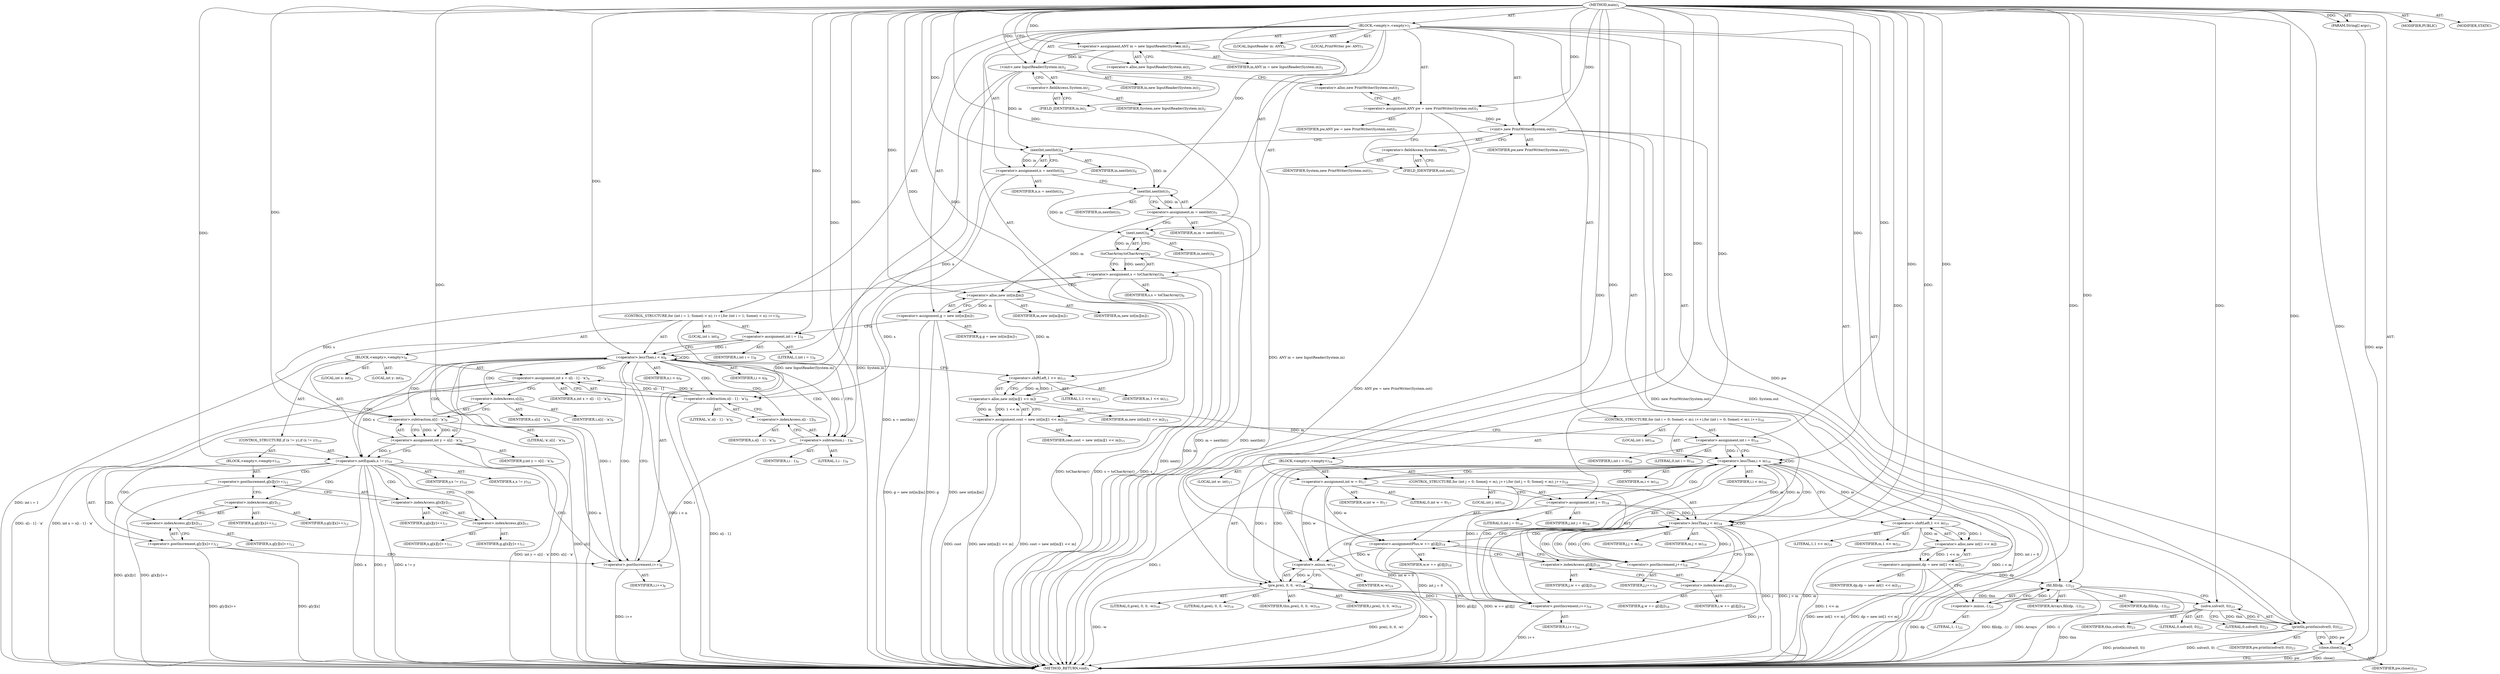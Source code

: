 digraph "main" {  
"21" [label = <(METHOD,main)<SUB>1</SUB>> ]
"22" [label = <(PARAM,String[] args)<SUB>1</SUB>> ]
"23" [label = <(BLOCK,&lt;empty&gt;,&lt;empty&gt;)<SUB>1</SUB>> ]
"4" [label = <(LOCAL,InputReader in: ANY)<SUB>2</SUB>> ]
"24" [label = <(&lt;operator&gt;.assignment,ANY in = new InputReader(System.in))<SUB>2</SUB>> ]
"25" [label = <(IDENTIFIER,in,ANY in = new InputReader(System.in))<SUB>2</SUB>> ]
"26" [label = <(&lt;operator&gt;.alloc,new InputReader(System.in))<SUB>2</SUB>> ]
"27" [label = <(&lt;init&gt;,new InputReader(System.in))<SUB>2</SUB>> ]
"3" [label = <(IDENTIFIER,in,new InputReader(System.in))<SUB>2</SUB>> ]
"28" [label = <(&lt;operator&gt;.fieldAccess,System.in)<SUB>2</SUB>> ]
"29" [label = <(IDENTIFIER,System,new InputReader(System.in))<SUB>2</SUB>> ]
"30" [label = <(FIELD_IDENTIFIER,in,in)<SUB>2</SUB>> ]
"6" [label = <(LOCAL,PrintWriter pw: ANY)<SUB>3</SUB>> ]
"31" [label = <(&lt;operator&gt;.assignment,ANY pw = new PrintWriter(System.out))<SUB>3</SUB>> ]
"32" [label = <(IDENTIFIER,pw,ANY pw = new PrintWriter(System.out))<SUB>3</SUB>> ]
"33" [label = <(&lt;operator&gt;.alloc,new PrintWriter(System.out))<SUB>3</SUB>> ]
"34" [label = <(&lt;init&gt;,new PrintWriter(System.out))<SUB>3</SUB>> ]
"5" [label = <(IDENTIFIER,pw,new PrintWriter(System.out))<SUB>3</SUB>> ]
"35" [label = <(&lt;operator&gt;.fieldAccess,System.out)<SUB>3</SUB>> ]
"36" [label = <(IDENTIFIER,System,new PrintWriter(System.out))<SUB>3</SUB>> ]
"37" [label = <(FIELD_IDENTIFIER,out,out)<SUB>3</SUB>> ]
"38" [label = <(&lt;operator&gt;.assignment,n = nextInt())<SUB>4</SUB>> ]
"39" [label = <(IDENTIFIER,n,n = nextInt())<SUB>4</SUB>> ]
"40" [label = <(nextInt,nextInt())<SUB>4</SUB>> ]
"41" [label = <(IDENTIFIER,in,nextInt())<SUB>4</SUB>> ]
"42" [label = <(&lt;operator&gt;.assignment,m = nextInt())<SUB>5</SUB>> ]
"43" [label = <(IDENTIFIER,m,m = nextInt())<SUB>5</SUB>> ]
"44" [label = <(nextInt,nextInt())<SUB>5</SUB>> ]
"45" [label = <(IDENTIFIER,in,nextInt())<SUB>5</SUB>> ]
"46" [label = <(&lt;operator&gt;.assignment,s = toCharArray())<SUB>6</SUB>> ]
"47" [label = <(IDENTIFIER,s,s = toCharArray())<SUB>6</SUB>> ]
"48" [label = <(toCharArray,toCharArray())<SUB>6</SUB>> ]
"49" [label = <(next,next())<SUB>6</SUB>> ]
"50" [label = <(IDENTIFIER,in,next())<SUB>6</SUB>> ]
"51" [label = <(&lt;operator&gt;.assignment,g = new int[m][m])<SUB>7</SUB>> ]
"52" [label = <(IDENTIFIER,g,g = new int[m][m])<SUB>7</SUB>> ]
"53" [label = <(&lt;operator&gt;.alloc,new int[m][m])> ]
"54" [label = <(IDENTIFIER,m,new int[m][m])<SUB>7</SUB>> ]
"55" [label = <(IDENTIFIER,m,new int[m][m])<SUB>7</SUB>> ]
"56" [label = <(CONTROL_STRUCTURE,for (int i = 1; Some(i &lt; n); i++),for (int i = 1; Some(i &lt; n); i++))<SUB>8</SUB>> ]
"57" [label = <(LOCAL,int i: int)<SUB>8</SUB>> ]
"58" [label = <(&lt;operator&gt;.assignment,int i = 1)<SUB>8</SUB>> ]
"59" [label = <(IDENTIFIER,i,int i = 1)<SUB>8</SUB>> ]
"60" [label = <(LITERAL,1,int i = 1)<SUB>8</SUB>> ]
"61" [label = <(&lt;operator&gt;.lessThan,i &lt; n)<SUB>8</SUB>> ]
"62" [label = <(IDENTIFIER,i,i &lt; n)<SUB>8</SUB>> ]
"63" [label = <(IDENTIFIER,n,i &lt; n)<SUB>8</SUB>> ]
"64" [label = <(&lt;operator&gt;.postIncrement,i++)<SUB>8</SUB>> ]
"65" [label = <(IDENTIFIER,i,i++)<SUB>8</SUB>> ]
"66" [label = <(BLOCK,&lt;empty&gt;,&lt;empty&gt;)<SUB>8</SUB>> ]
"67" [label = <(LOCAL,int x: int)<SUB>9</SUB>> ]
"68" [label = <(LOCAL,int y: int)<SUB>9</SUB>> ]
"69" [label = <(&lt;operator&gt;.assignment,int x = s[i - 1] - 'a')<SUB>9</SUB>> ]
"70" [label = <(IDENTIFIER,x,int x = s[i - 1] - 'a')<SUB>9</SUB>> ]
"71" [label = <(&lt;operator&gt;.subtraction,s[i - 1] - 'a')<SUB>9</SUB>> ]
"72" [label = <(&lt;operator&gt;.indexAccess,s[i - 1])<SUB>9</SUB>> ]
"73" [label = <(IDENTIFIER,s,s[i - 1] - 'a')<SUB>9</SUB>> ]
"74" [label = <(&lt;operator&gt;.subtraction,i - 1)<SUB>9</SUB>> ]
"75" [label = <(IDENTIFIER,i,i - 1)<SUB>9</SUB>> ]
"76" [label = <(LITERAL,1,i - 1)<SUB>9</SUB>> ]
"77" [label = <(LITERAL,'a',s[i - 1] - 'a')<SUB>9</SUB>> ]
"78" [label = <(&lt;operator&gt;.assignment,int y = s[i] - 'a')<SUB>9</SUB>> ]
"79" [label = <(IDENTIFIER,y,int y = s[i] - 'a')<SUB>9</SUB>> ]
"80" [label = <(&lt;operator&gt;.subtraction,s[i] - 'a')<SUB>9</SUB>> ]
"81" [label = <(&lt;operator&gt;.indexAccess,s[i])<SUB>9</SUB>> ]
"82" [label = <(IDENTIFIER,s,s[i] - 'a')<SUB>9</SUB>> ]
"83" [label = <(IDENTIFIER,i,s[i] - 'a')<SUB>9</SUB>> ]
"84" [label = <(LITERAL,'a',s[i] - 'a')<SUB>9</SUB>> ]
"85" [label = <(CONTROL_STRUCTURE,if (x != y),if (x != y))<SUB>10</SUB>> ]
"86" [label = <(&lt;operator&gt;.notEquals,x != y)<SUB>10</SUB>> ]
"87" [label = <(IDENTIFIER,x,x != y)<SUB>10</SUB>> ]
"88" [label = <(IDENTIFIER,y,x != y)<SUB>10</SUB>> ]
"89" [label = <(BLOCK,&lt;empty&gt;,&lt;empty&gt;)<SUB>10</SUB>> ]
"90" [label = <(&lt;operator&gt;.postIncrement,g[x][y]++)<SUB>11</SUB>> ]
"91" [label = <(&lt;operator&gt;.indexAccess,g[x][y])<SUB>11</SUB>> ]
"92" [label = <(&lt;operator&gt;.indexAccess,g[x])<SUB>11</SUB>> ]
"93" [label = <(IDENTIFIER,g,g[x][y]++)<SUB>11</SUB>> ]
"94" [label = <(IDENTIFIER,x,g[x][y]++)<SUB>11</SUB>> ]
"95" [label = <(IDENTIFIER,y,g[x][y]++)<SUB>11</SUB>> ]
"96" [label = <(&lt;operator&gt;.postIncrement,g[y][x]++)<SUB>12</SUB>> ]
"97" [label = <(&lt;operator&gt;.indexAccess,g[y][x])<SUB>12</SUB>> ]
"98" [label = <(&lt;operator&gt;.indexAccess,g[y])<SUB>12</SUB>> ]
"99" [label = <(IDENTIFIER,g,g[y][x]++)<SUB>12</SUB>> ]
"100" [label = <(IDENTIFIER,y,g[y][x]++)<SUB>12</SUB>> ]
"101" [label = <(IDENTIFIER,x,g[y][x]++)<SUB>12</SUB>> ]
"102" [label = <(&lt;operator&gt;.assignment,cost = new int[m][1 &lt;&lt; m])<SUB>15</SUB>> ]
"103" [label = <(IDENTIFIER,cost,cost = new int[m][1 &lt;&lt; m])<SUB>15</SUB>> ]
"104" [label = <(&lt;operator&gt;.alloc,new int[m][1 &lt;&lt; m])> ]
"105" [label = <(IDENTIFIER,m,new int[m][1 &lt;&lt; m])<SUB>15</SUB>> ]
"106" [label = <(&lt;operator&gt;.shiftLeft,1 &lt;&lt; m)<SUB>15</SUB>> ]
"107" [label = <(LITERAL,1,1 &lt;&lt; m)<SUB>15</SUB>> ]
"108" [label = <(IDENTIFIER,m,1 &lt;&lt; m)<SUB>15</SUB>> ]
"109" [label = <(CONTROL_STRUCTURE,for (int i = 0; Some(i &lt; m); i++),for (int i = 0; Some(i &lt; m); i++))<SUB>16</SUB>> ]
"110" [label = <(LOCAL,int i: int)<SUB>16</SUB>> ]
"111" [label = <(&lt;operator&gt;.assignment,int i = 0)<SUB>16</SUB>> ]
"112" [label = <(IDENTIFIER,i,int i = 0)<SUB>16</SUB>> ]
"113" [label = <(LITERAL,0,int i = 0)<SUB>16</SUB>> ]
"114" [label = <(&lt;operator&gt;.lessThan,i &lt; m)<SUB>16</SUB>> ]
"115" [label = <(IDENTIFIER,i,i &lt; m)<SUB>16</SUB>> ]
"116" [label = <(IDENTIFIER,m,i &lt; m)<SUB>16</SUB>> ]
"117" [label = <(&lt;operator&gt;.postIncrement,i++)<SUB>16</SUB>> ]
"118" [label = <(IDENTIFIER,i,i++)<SUB>16</SUB>> ]
"119" [label = <(BLOCK,&lt;empty&gt;,&lt;empty&gt;)<SUB>16</SUB>> ]
"120" [label = <(LOCAL,int w: int)<SUB>17</SUB>> ]
"121" [label = <(&lt;operator&gt;.assignment,int w = 0)<SUB>17</SUB>> ]
"122" [label = <(IDENTIFIER,w,int w = 0)<SUB>17</SUB>> ]
"123" [label = <(LITERAL,0,int w = 0)<SUB>17</SUB>> ]
"124" [label = <(CONTROL_STRUCTURE,for (int j = 0; Some(j &lt; m); j++),for (int j = 0; Some(j &lt; m); j++))<SUB>18</SUB>> ]
"125" [label = <(LOCAL,int j: int)<SUB>18</SUB>> ]
"126" [label = <(&lt;operator&gt;.assignment,int j = 0)<SUB>18</SUB>> ]
"127" [label = <(IDENTIFIER,j,int j = 0)<SUB>18</SUB>> ]
"128" [label = <(LITERAL,0,int j = 0)<SUB>18</SUB>> ]
"129" [label = <(&lt;operator&gt;.lessThan,j &lt; m)<SUB>18</SUB>> ]
"130" [label = <(IDENTIFIER,j,j &lt; m)<SUB>18</SUB>> ]
"131" [label = <(IDENTIFIER,m,j &lt; m)<SUB>18</SUB>> ]
"132" [label = <(&lt;operator&gt;.postIncrement,j++)<SUB>18</SUB>> ]
"133" [label = <(IDENTIFIER,j,j++)<SUB>18</SUB>> ]
"134" [label = <(&lt;operator&gt;.assignmentPlus,w += g[i][j])<SUB>18</SUB>> ]
"135" [label = <(IDENTIFIER,w,w += g[i][j])<SUB>18</SUB>> ]
"136" [label = <(&lt;operator&gt;.indexAccess,g[i][j])<SUB>18</SUB>> ]
"137" [label = <(&lt;operator&gt;.indexAccess,g[i])<SUB>18</SUB>> ]
"138" [label = <(IDENTIFIER,g,w += g[i][j])<SUB>18</SUB>> ]
"139" [label = <(IDENTIFIER,i,w += g[i][j])<SUB>18</SUB>> ]
"140" [label = <(IDENTIFIER,j,w += g[i][j])<SUB>18</SUB>> ]
"141" [label = <(pre,pre(i, 0, 0, -w))<SUB>19</SUB>> ]
"142" [label = <(IDENTIFIER,this,pre(i, 0, 0, -w))<SUB>19</SUB>> ]
"143" [label = <(IDENTIFIER,i,pre(i, 0, 0, -w))<SUB>19</SUB>> ]
"144" [label = <(LITERAL,0,pre(i, 0, 0, -w))<SUB>19</SUB>> ]
"145" [label = <(LITERAL,0,pre(i, 0, 0, -w))<SUB>19</SUB>> ]
"146" [label = <(&lt;operator&gt;.minus,-w)<SUB>19</SUB>> ]
"147" [label = <(IDENTIFIER,w,-w)<SUB>19</SUB>> ]
"148" [label = <(&lt;operator&gt;.assignment,dp = new int[1 &lt;&lt; m])<SUB>21</SUB>> ]
"149" [label = <(IDENTIFIER,dp,dp = new int[1 &lt;&lt; m])<SUB>21</SUB>> ]
"150" [label = <(&lt;operator&gt;.alloc,new int[1 &lt;&lt; m])> ]
"151" [label = <(&lt;operator&gt;.shiftLeft,1 &lt;&lt; m)<SUB>21</SUB>> ]
"152" [label = <(LITERAL,1,1 &lt;&lt; m)<SUB>21</SUB>> ]
"153" [label = <(IDENTIFIER,m,1 &lt;&lt; m)<SUB>21</SUB>> ]
"154" [label = <(fill,fill(dp, -1))<SUB>22</SUB>> ]
"155" [label = <(IDENTIFIER,Arrays,fill(dp, -1))<SUB>22</SUB>> ]
"156" [label = <(IDENTIFIER,dp,fill(dp, -1))<SUB>22</SUB>> ]
"157" [label = <(&lt;operator&gt;.minus,-1)<SUB>22</SUB>> ]
"158" [label = <(LITERAL,1,-1)<SUB>22</SUB>> ]
"159" [label = <(println,println(solve(0, 0)))<SUB>23</SUB>> ]
"160" [label = <(IDENTIFIER,pw,println(solve(0, 0)))<SUB>23</SUB>> ]
"161" [label = <(solve,solve(0, 0))<SUB>23</SUB>> ]
"162" [label = <(IDENTIFIER,this,solve(0, 0))<SUB>23</SUB>> ]
"163" [label = <(LITERAL,0,solve(0, 0))<SUB>23</SUB>> ]
"164" [label = <(LITERAL,0,solve(0, 0))<SUB>23</SUB>> ]
"165" [label = <(close,close())<SUB>25</SUB>> ]
"166" [label = <(IDENTIFIER,pw,close())<SUB>25</SUB>> ]
"167" [label = <(MODIFIER,PUBLIC)> ]
"168" [label = <(MODIFIER,STATIC)> ]
"169" [label = <(METHOD_RETURN,void)<SUB>1</SUB>> ]
  "21" -> "22"  [ label = "AST: "] 
  "21" -> "23"  [ label = "AST: "] 
  "21" -> "167"  [ label = "AST: "] 
  "21" -> "168"  [ label = "AST: "] 
  "21" -> "169"  [ label = "AST: "] 
  "23" -> "4"  [ label = "AST: "] 
  "23" -> "24"  [ label = "AST: "] 
  "23" -> "27"  [ label = "AST: "] 
  "23" -> "6"  [ label = "AST: "] 
  "23" -> "31"  [ label = "AST: "] 
  "23" -> "34"  [ label = "AST: "] 
  "23" -> "38"  [ label = "AST: "] 
  "23" -> "42"  [ label = "AST: "] 
  "23" -> "46"  [ label = "AST: "] 
  "23" -> "51"  [ label = "AST: "] 
  "23" -> "56"  [ label = "AST: "] 
  "23" -> "102"  [ label = "AST: "] 
  "23" -> "109"  [ label = "AST: "] 
  "23" -> "148"  [ label = "AST: "] 
  "23" -> "154"  [ label = "AST: "] 
  "23" -> "159"  [ label = "AST: "] 
  "23" -> "165"  [ label = "AST: "] 
  "24" -> "25"  [ label = "AST: "] 
  "24" -> "26"  [ label = "AST: "] 
  "27" -> "3"  [ label = "AST: "] 
  "27" -> "28"  [ label = "AST: "] 
  "28" -> "29"  [ label = "AST: "] 
  "28" -> "30"  [ label = "AST: "] 
  "31" -> "32"  [ label = "AST: "] 
  "31" -> "33"  [ label = "AST: "] 
  "34" -> "5"  [ label = "AST: "] 
  "34" -> "35"  [ label = "AST: "] 
  "35" -> "36"  [ label = "AST: "] 
  "35" -> "37"  [ label = "AST: "] 
  "38" -> "39"  [ label = "AST: "] 
  "38" -> "40"  [ label = "AST: "] 
  "40" -> "41"  [ label = "AST: "] 
  "42" -> "43"  [ label = "AST: "] 
  "42" -> "44"  [ label = "AST: "] 
  "44" -> "45"  [ label = "AST: "] 
  "46" -> "47"  [ label = "AST: "] 
  "46" -> "48"  [ label = "AST: "] 
  "48" -> "49"  [ label = "AST: "] 
  "49" -> "50"  [ label = "AST: "] 
  "51" -> "52"  [ label = "AST: "] 
  "51" -> "53"  [ label = "AST: "] 
  "53" -> "54"  [ label = "AST: "] 
  "53" -> "55"  [ label = "AST: "] 
  "56" -> "57"  [ label = "AST: "] 
  "56" -> "58"  [ label = "AST: "] 
  "56" -> "61"  [ label = "AST: "] 
  "56" -> "64"  [ label = "AST: "] 
  "56" -> "66"  [ label = "AST: "] 
  "58" -> "59"  [ label = "AST: "] 
  "58" -> "60"  [ label = "AST: "] 
  "61" -> "62"  [ label = "AST: "] 
  "61" -> "63"  [ label = "AST: "] 
  "64" -> "65"  [ label = "AST: "] 
  "66" -> "67"  [ label = "AST: "] 
  "66" -> "68"  [ label = "AST: "] 
  "66" -> "69"  [ label = "AST: "] 
  "66" -> "78"  [ label = "AST: "] 
  "66" -> "85"  [ label = "AST: "] 
  "69" -> "70"  [ label = "AST: "] 
  "69" -> "71"  [ label = "AST: "] 
  "71" -> "72"  [ label = "AST: "] 
  "71" -> "77"  [ label = "AST: "] 
  "72" -> "73"  [ label = "AST: "] 
  "72" -> "74"  [ label = "AST: "] 
  "74" -> "75"  [ label = "AST: "] 
  "74" -> "76"  [ label = "AST: "] 
  "78" -> "79"  [ label = "AST: "] 
  "78" -> "80"  [ label = "AST: "] 
  "80" -> "81"  [ label = "AST: "] 
  "80" -> "84"  [ label = "AST: "] 
  "81" -> "82"  [ label = "AST: "] 
  "81" -> "83"  [ label = "AST: "] 
  "85" -> "86"  [ label = "AST: "] 
  "85" -> "89"  [ label = "AST: "] 
  "86" -> "87"  [ label = "AST: "] 
  "86" -> "88"  [ label = "AST: "] 
  "89" -> "90"  [ label = "AST: "] 
  "89" -> "96"  [ label = "AST: "] 
  "90" -> "91"  [ label = "AST: "] 
  "91" -> "92"  [ label = "AST: "] 
  "91" -> "95"  [ label = "AST: "] 
  "92" -> "93"  [ label = "AST: "] 
  "92" -> "94"  [ label = "AST: "] 
  "96" -> "97"  [ label = "AST: "] 
  "97" -> "98"  [ label = "AST: "] 
  "97" -> "101"  [ label = "AST: "] 
  "98" -> "99"  [ label = "AST: "] 
  "98" -> "100"  [ label = "AST: "] 
  "102" -> "103"  [ label = "AST: "] 
  "102" -> "104"  [ label = "AST: "] 
  "104" -> "105"  [ label = "AST: "] 
  "104" -> "106"  [ label = "AST: "] 
  "106" -> "107"  [ label = "AST: "] 
  "106" -> "108"  [ label = "AST: "] 
  "109" -> "110"  [ label = "AST: "] 
  "109" -> "111"  [ label = "AST: "] 
  "109" -> "114"  [ label = "AST: "] 
  "109" -> "117"  [ label = "AST: "] 
  "109" -> "119"  [ label = "AST: "] 
  "111" -> "112"  [ label = "AST: "] 
  "111" -> "113"  [ label = "AST: "] 
  "114" -> "115"  [ label = "AST: "] 
  "114" -> "116"  [ label = "AST: "] 
  "117" -> "118"  [ label = "AST: "] 
  "119" -> "120"  [ label = "AST: "] 
  "119" -> "121"  [ label = "AST: "] 
  "119" -> "124"  [ label = "AST: "] 
  "119" -> "141"  [ label = "AST: "] 
  "121" -> "122"  [ label = "AST: "] 
  "121" -> "123"  [ label = "AST: "] 
  "124" -> "125"  [ label = "AST: "] 
  "124" -> "126"  [ label = "AST: "] 
  "124" -> "129"  [ label = "AST: "] 
  "124" -> "132"  [ label = "AST: "] 
  "124" -> "134"  [ label = "AST: "] 
  "126" -> "127"  [ label = "AST: "] 
  "126" -> "128"  [ label = "AST: "] 
  "129" -> "130"  [ label = "AST: "] 
  "129" -> "131"  [ label = "AST: "] 
  "132" -> "133"  [ label = "AST: "] 
  "134" -> "135"  [ label = "AST: "] 
  "134" -> "136"  [ label = "AST: "] 
  "136" -> "137"  [ label = "AST: "] 
  "136" -> "140"  [ label = "AST: "] 
  "137" -> "138"  [ label = "AST: "] 
  "137" -> "139"  [ label = "AST: "] 
  "141" -> "142"  [ label = "AST: "] 
  "141" -> "143"  [ label = "AST: "] 
  "141" -> "144"  [ label = "AST: "] 
  "141" -> "145"  [ label = "AST: "] 
  "141" -> "146"  [ label = "AST: "] 
  "146" -> "147"  [ label = "AST: "] 
  "148" -> "149"  [ label = "AST: "] 
  "148" -> "150"  [ label = "AST: "] 
  "150" -> "151"  [ label = "AST: "] 
  "151" -> "152"  [ label = "AST: "] 
  "151" -> "153"  [ label = "AST: "] 
  "154" -> "155"  [ label = "AST: "] 
  "154" -> "156"  [ label = "AST: "] 
  "154" -> "157"  [ label = "AST: "] 
  "157" -> "158"  [ label = "AST: "] 
  "159" -> "160"  [ label = "AST: "] 
  "159" -> "161"  [ label = "AST: "] 
  "161" -> "162"  [ label = "AST: "] 
  "161" -> "163"  [ label = "AST: "] 
  "161" -> "164"  [ label = "AST: "] 
  "165" -> "166"  [ label = "AST: "] 
  "24" -> "30"  [ label = "CFG: "] 
  "27" -> "33"  [ label = "CFG: "] 
  "31" -> "37"  [ label = "CFG: "] 
  "34" -> "40"  [ label = "CFG: "] 
  "38" -> "44"  [ label = "CFG: "] 
  "42" -> "49"  [ label = "CFG: "] 
  "46" -> "53"  [ label = "CFG: "] 
  "51" -> "58"  [ label = "CFG: "] 
  "102" -> "111"  [ label = "CFG: "] 
  "148" -> "157"  [ label = "CFG: "] 
  "154" -> "161"  [ label = "CFG: "] 
  "159" -> "165"  [ label = "CFG: "] 
  "165" -> "169"  [ label = "CFG: "] 
  "26" -> "24"  [ label = "CFG: "] 
  "28" -> "27"  [ label = "CFG: "] 
  "33" -> "31"  [ label = "CFG: "] 
  "35" -> "34"  [ label = "CFG: "] 
  "40" -> "38"  [ label = "CFG: "] 
  "44" -> "42"  [ label = "CFG: "] 
  "48" -> "46"  [ label = "CFG: "] 
  "53" -> "51"  [ label = "CFG: "] 
  "58" -> "61"  [ label = "CFG: "] 
  "61" -> "74"  [ label = "CFG: "] 
  "61" -> "106"  [ label = "CFG: "] 
  "64" -> "61"  [ label = "CFG: "] 
  "104" -> "102"  [ label = "CFG: "] 
  "111" -> "114"  [ label = "CFG: "] 
  "114" -> "121"  [ label = "CFG: "] 
  "114" -> "151"  [ label = "CFG: "] 
  "117" -> "114"  [ label = "CFG: "] 
  "150" -> "148"  [ label = "CFG: "] 
  "157" -> "154"  [ label = "CFG: "] 
  "161" -> "159"  [ label = "CFG: "] 
  "30" -> "28"  [ label = "CFG: "] 
  "37" -> "35"  [ label = "CFG: "] 
  "49" -> "48"  [ label = "CFG: "] 
  "69" -> "81"  [ label = "CFG: "] 
  "78" -> "86"  [ label = "CFG: "] 
  "106" -> "104"  [ label = "CFG: "] 
  "121" -> "126"  [ label = "CFG: "] 
  "141" -> "117"  [ label = "CFG: "] 
  "151" -> "150"  [ label = "CFG: "] 
  "71" -> "69"  [ label = "CFG: "] 
  "80" -> "78"  [ label = "CFG: "] 
  "86" -> "92"  [ label = "CFG: "] 
  "86" -> "64"  [ label = "CFG: "] 
  "126" -> "129"  [ label = "CFG: "] 
  "129" -> "137"  [ label = "CFG: "] 
  "129" -> "146"  [ label = "CFG: "] 
  "132" -> "129"  [ label = "CFG: "] 
  "134" -> "132"  [ label = "CFG: "] 
  "146" -> "141"  [ label = "CFG: "] 
  "72" -> "71"  [ label = "CFG: "] 
  "81" -> "80"  [ label = "CFG: "] 
  "90" -> "98"  [ label = "CFG: "] 
  "96" -> "64"  [ label = "CFG: "] 
  "136" -> "134"  [ label = "CFG: "] 
  "74" -> "72"  [ label = "CFG: "] 
  "91" -> "90"  [ label = "CFG: "] 
  "97" -> "96"  [ label = "CFG: "] 
  "137" -> "136"  [ label = "CFG: "] 
  "92" -> "91"  [ label = "CFG: "] 
  "98" -> "97"  [ label = "CFG: "] 
  "21" -> "26"  [ label = "CFG: "] 
  "22" -> "169"  [ label = "DDG: args"] 
  "24" -> "169"  [ label = "DDG: ANY in = new InputReader(System.in)"] 
  "27" -> "169"  [ label = "DDG: System.in"] 
  "27" -> "169"  [ label = "DDG: new InputReader(System.in)"] 
  "31" -> "169"  [ label = "DDG: ANY pw = new PrintWriter(System.out)"] 
  "34" -> "169"  [ label = "DDG: System.out"] 
  "34" -> "169"  [ label = "DDG: new PrintWriter(System.out)"] 
  "38" -> "169"  [ label = "DDG: n = nextInt()"] 
  "42" -> "169"  [ label = "DDG: nextInt()"] 
  "42" -> "169"  [ label = "DDG: m = nextInt()"] 
  "46" -> "169"  [ label = "DDG: s"] 
  "49" -> "169"  [ label = "DDG: in"] 
  "48" -> "169"  [ label = "DDG: next()"] 
  "46" -> "169"  [ label = "DDG: toCharArray()"] 
  "46" -> "169"  [ label = "DDG: s = toCharArray()"] 
  "51" -> "169"  [ label = "DDG: g"] 
  "51" -> "169"  [ label = "DDG: new int[m][m]"] 
  "51" -> "169"  [ label = "DDG: g = new int[m][m]"] 
  "58" -> "169"  [ label = "DDG: int i = 1"] 
  "61" -> "169"  [ label = "DDG: n"] 
  "61" -> "169"  [ label = "DDG: i &lt; n"] 
  "102" -> "169"  [ label = "DDG: new int[m][1 &lt;&lt; m]"] 
  "102" -> "169"  [ label = "DDG: cost = new int[m][1 &lt;&lt; m]"] 
  "111" -> "169"  [ label = "DDG: int i = 0"] 
  "114" -> "169"  [ label = "DDG: i"] 
  "114" -> "169"  [ label = "DDG: i &lt; m"] 
  "151" -> "169"  [ label = "DDG: m"] 
  "150" -> "169"  [ label = "DDG: 1 &lt;&lt; m"] 
  "148" -> "169"  [ label = "DDG: new int[1 &lt;&lt; m]"] 
  "148" -> "169"  [ label = "DDG: dp = new int[1 &lt;&lt; m]"] 
  "154" -> "169"  [ label = "DDG: dp"] 
  "154" -> "169"  [ label = "DDG: -1"] 
  "154" -> "169"  [ label = "DDG: fill(dp, -1)"] 
  "161" -> "169"  [ label = "DDG: this"] 
  "159" -> "169"  [ label = "DDG: solve(0, 0)"] 
  "159" -> "169"  [ label = "DDG: println(solve(0, 0))"] 
  "165" -> "169"  [ label = "DDG: pw"] 
  "165" -> "169"  [ label = "DDG: close()"] 
  "121" -> "169"  [ label = "DDG: int w = 0"] 
  "126" -> "169"  [ label = "DDG: int j = 0"] 
  "129" -> "169"  [ label = "DDG: j"] 
  "129" -> "169"  [ label = "DDG: j &lt; m"] 
  "146" -> "169"  [ label = "DDG: w"] 
  "141" -> "169"  [ label = "DDG: -w"] 
  "141" -> "169"  [ label = "DDG: pre(i, 0, 0, -w)"] 
  "117" -> "169"  [ label = "DDG: i++"] 
  "134" -> "169"  [ label = "DDG: g[i][j]"] 
  "134" -> "169"  [ label = "DDG: w += g[i][j]"] 
  "132" -> "169"  [ label = "DDG: j++"] 
  "71" -> "169"  [ label = "DDG: s[i - 1]"] 
  "69" -> "169"  [ label = "DDG: s[i - 1] - 'a'"] 
  "69" -> "169"  [ label = "DDG: int x = s[i - 1] - 'a'"] 
  "80" -> "169"  [ label = "DDG: s[i]"] 
  "78" -> "169"  [ label = "DDG: s[i] - 'a'"] 
  "78" -> "169"  [ label = "DDG: int y = s[i] - 'a'"] 
  "86" -> "169"  [ label = "DDG: x"] 
  "86" -> "169"  [ label = "DDG: y"] 
  "86" -> "169"  [ label = "DDG: x != y"] 
  "90" -> "169"  [ label = "DDG: g[x][y]"] 
  "90" -> "169"  [ label = "DDG: g[x][y]++"] 
  "96" -> "169"  [ label = "DDG: g[y][x]"] 
  "96" -> "169"  [ label = "DDG: g[y][x]++"] 
  "64" -> "169"  [ label = "DDG: i++"] 
  "102" -> "169"  [ label = "DDG: cost"] 
  "154" -> "169"  [ label = "DDG: Arrays"] 
  "21" -> "22"  [ label = "DDG: "] 
  "21" -> "24"  [ label = "DDG: "] 
  "21" -> "31"  [ label = "DDG: "] 
  "40" -> "38"  [ label = "DDG: in"] 
  "44" -> "42"  [ label = "DDG: in"] 
  "48" -> "46"  [ label = "DDG: next()"] 
  "53" -> "51"  [ label = "DDG: m"] 
  "104" -> "102"  [ label = "DDG: m"] 
  "104" -> "102"  [ label = "DDG: 1 &lt;&lt; m"] 
  "150" -> "148"  [ label = "DDG: 1 &lt;&lt; m"] 
  "24" -> "27"  [ label = "DDG: in"] 
  "21" -> "27"  [ label = "DDG: "] 
  "31" -> "34"  [ label = "DDG: pw"] 
  "21" -> "34"  [ label = "DDG: "] 
  "21" -> "58"  [ label = "DDG: "] 
  "21" -> "111"  [ label = "DDG: "] 
  "21" -> "154"  [ label = "DDG: "] 
  "148" -> "154"  [ label = "DDG: dp"] 
  "157" -> "154"  [ label = "DDG: 1"] 
  "34" -> "159"  [ label = "DDG: pw"] 
  "21" -> "159"  [ label = "DDG: "] 
  "161" -> "159"  [ label = "DDG: this"] 
  "161" -> "159"  [ label = "DDG: 0"] 
  "159" -> "165"  [ label = "DDG: pw"] 
  "21" -> "165"  [ label = "DDG: "] 
  "27" -> "40"  [ label = "DDG: in"] 
  "21" -> "40"  [ label = "DDG: "] 
  "40" -> "44"  [ label = "DDG: in"] 
  "21" -> "44"  [ label = "DDG: "] 
  "49" -> "48"  [ label = "DDG: in"] 
  "42" -> "53"  [ label = "DDG: m"] 
  "21" -> "53"  [ label = "DDG: "] 
  "58" -> "61"  [ label = "DDG: i"] 
  "64" -> "61"  [ label = "DDG: i"] 
  "21" -> "61"  [ label = "DDG: "] 
  "38" -> "61"  [ label = "DDG: n"] 
  "74" -> "64"  [ label = "DDG: i"] 
  "21" -> "64"  [ label = "DDG: "] 
  "71" -> "69"  [ label = "DDG: s[i - 1]"] 
  "71" -> "69"  [ label = "DDG: 'a'"] 
  "80" -> "78"  [ label = "DDG: s[i]"] 
  "80" -> "78"  [ label = "DDG: 'a'"] 
  "106" -> "104"  [ label = "DDG: m"] 
  "21" -> "104"  [ label = "DDG: "] 
  "106" -> "104"  [ label = "DDG: 1"] 
  "111" -> "114"  [ label = "DDG: i"] 
  "117" -> "114"  [ label = "DDG: i"] 
  "21" -> "114"  [ label = "DDG: "] 
  "104" -> "114"  [ label = "DDG: m"] 
  "129" -> "114"  [ label = "DDG: m"] 
  "141" -> "117"  [ label = "DDG: i"] 
  "21" -> "117"  [ label = "DDG: "] 
  "21" -> "121"  [ label = "DDG: "] 
  "151" -> "150"  [ label = "DDG: 1"] 
  "151" -> "150"  [ label = "DDG: m"] 
  "21" -> "157"  [ label = "DDG: "] 
  "141" -> "161"  [ label = "DDG: this"] 
  "21" -> "161"  [ label = "DDG: "] 
  "44" -> "49"  [ label = "DDG: in"] 
  "21" -> "49"  [ label = "DDG: "] 
  "21" -> "106"  [ label = "DDG: "] 
  "53" -> "106"  [ label = "DDG: m"] 
  "21" -> "126"  [ label = "DDG: "] 
  "21" -> "141"  [ label = "DDG: "] 
  "114" -> "141"  [ label = "DDG: i"] 
  "146" -> "141"  [ label = "DDG: w"] 
  "21" -> "151"  [ label = "DDG: "] 
  "114" -> "151"  [ label = "DDG: m"] 
  "46" -> "71"  [ label = "DDG: s"] 
  "21" -> "71"  [ label = "DDG: "] 
  "46" -> "80"  [ label = "DDG: s"] 
  "21" -> "80"  [ label = "DDG: "] 
  "69" -> "86"  [ label = "DDG: x"] 
  "21" -> "86"  [ label = "DDG: "] 
  "78" -> "86"  [ label = "DDG: y"] 
  "126" -> "129"  [ label = "DDG: j"] 
  "132" -> "129"  [ label = "DDG: j"] 
  "21" -> "129"  [ label = "DDG: "] 
  "114" -> "129"  [ label = "DDG: m"] 
  "129" -> "132"  [ label = "DDG: j"] 
  "21" -> "132"  [ label = "DDG: "] 
  "121" -> "134"  [ label = "DDG: w"] 
  "21" -> "134"  [ label = "DDG: "] 
  "121" -> "146"  [ label = "DDG: w"] 
  "134" -> "146"  [ label = "DDG: w"] 
  "21" -> "146"  [ label = "DDG: "] 
  "61" -> "74"  [ label = "DDG: i"] 
  "21" -> "74"  [ label = "DDG: "] 
  "61" -> "64"  [ label = "CDG: "] 
  "61" -> "81"  [ label = "CDG: "] 
  "61" -> "72"  [ label = "CDG: "] 
  "61" -> "69"  [ label = "CDG: "] 
  "61" -> "74"  [ label = "CDG: "] 
  "61" -> "80"  [ label = "CDG: "] 
  "61" -> "61"  [ label = "CDG: "] 
  "61" -> "71"  [ label = "CDG: "] 
  "61" -> "78"  [ label = "CDG: "] 
  "61" -> "86"  [ label = "CDG: "] 
  "114" -> "141"  [ label = "CDG: "] 
  "114" -> "146"  [ label = "CDG: "] 
  "114" -> "114"  [ label = "CDG: "] 
  "114" -> "121"  [ label = "CDG: "] 
  "114" -> "129"  [ label = "CDG: "] 
  "114" -> "126"  [ label = "CDG: "] 
  "114" -> "117"  [ label = "CDG: "] 
  "86" -> "96"  [ label = "CDG: "] 
  "86" -> "98"  [ label = "CDG: "] 
  "86" -> "92"  [ label = "CDG: "] 
  "86" -> "97"  [ label = "CDG: "] 
  "86" -> "91"  [ label = "CDG: "] 
  "86" -> "90"  [ label = "CDG: "] 
  "129" -> "136"  [ label = "CDG: "] 
  "129" -> "132"  [ label = "CDG: "] 
  "129" -> "129"  [ label = "CDG: "] 
  "129" -> "134"  [ label = "CDG: "] 
  "129" -> "137"  [ label = "CDG: "] 
}
